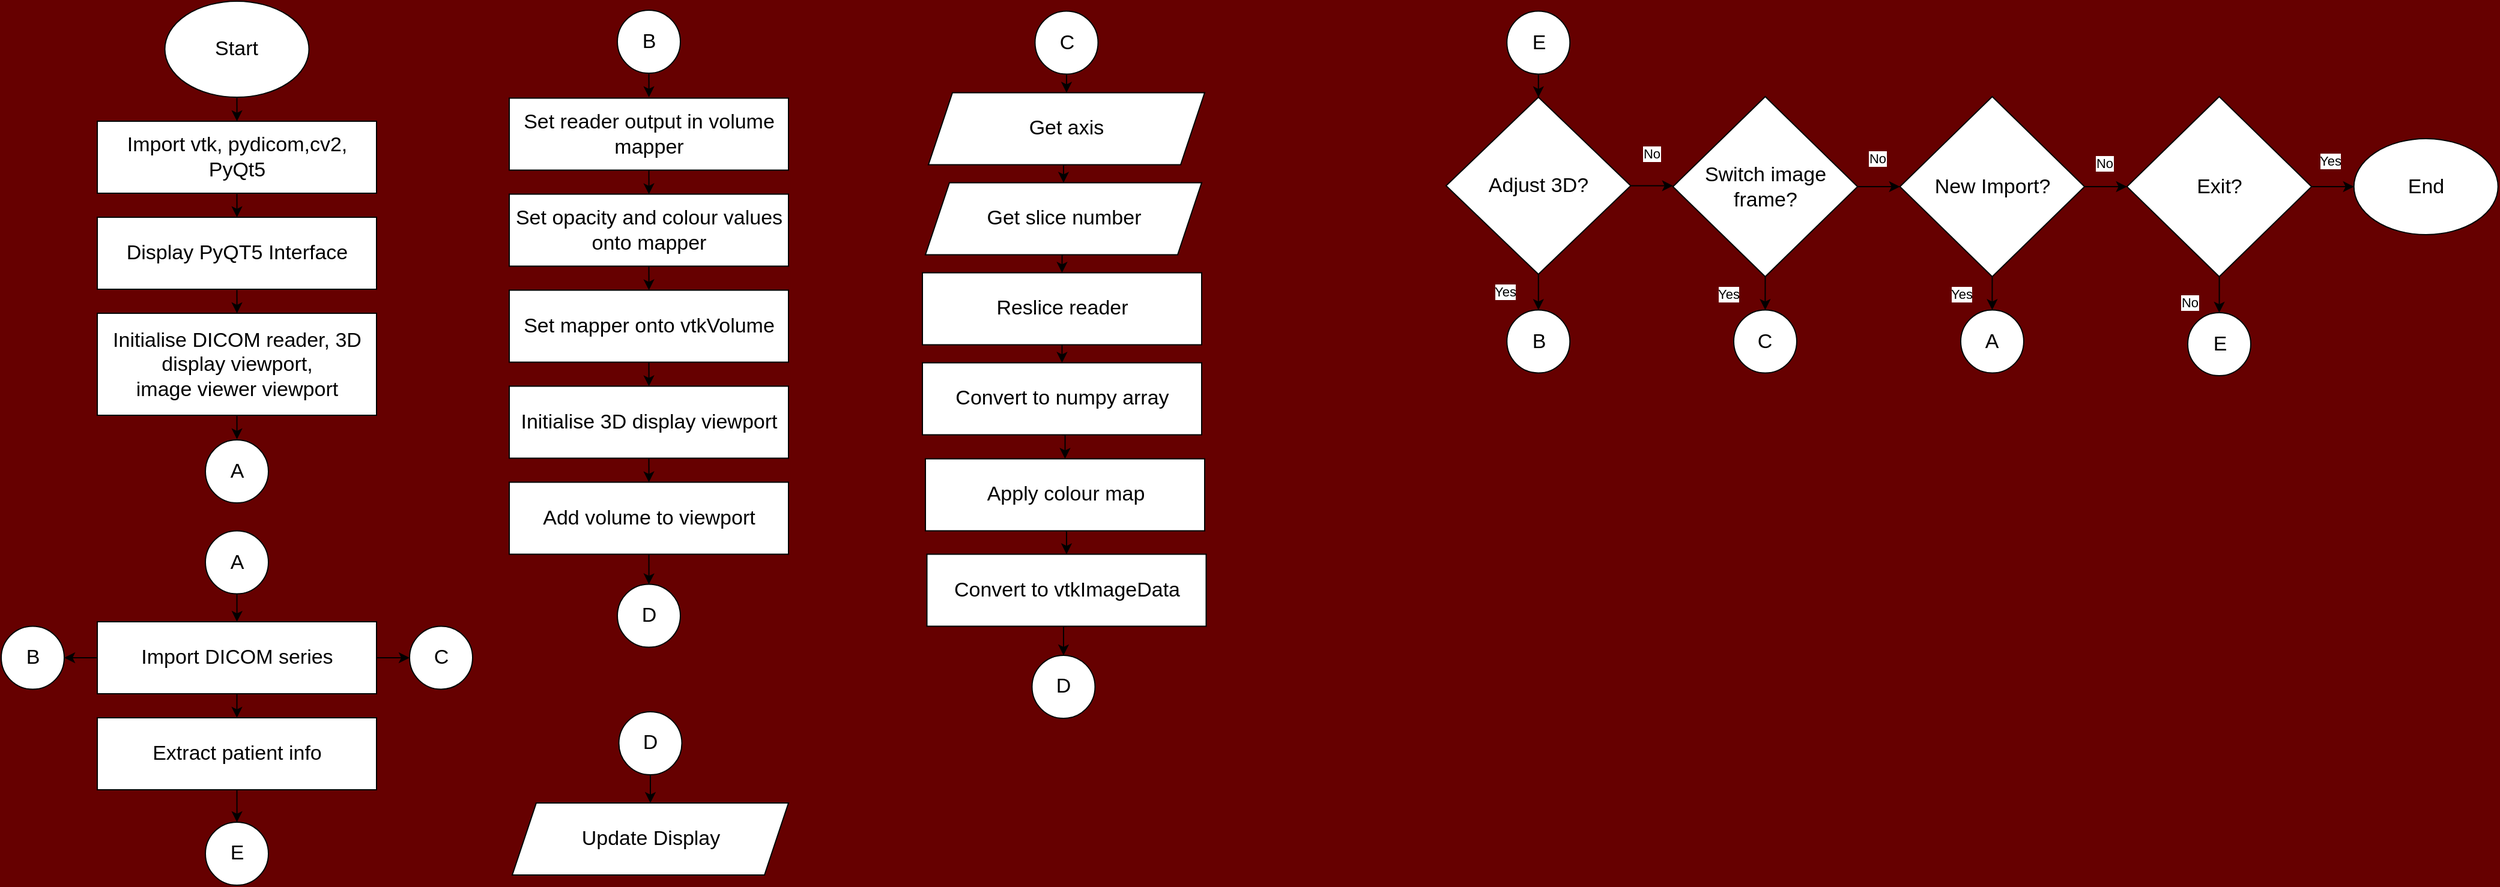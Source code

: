 <mxfile version="19.0.3" type="device"><diagram id="C5RBs43oDa-KdzZeNtuy" name="Page-1"><mxGraphModel dx="3476" dy="1442" grid="0" gridSize="10" guides="1" tooltips="1" connect="1" arrows="1" fold="1" page="1" pageScale="1" pageWidth="1169" pageHeight="827" background="#660000" math="0" shadow="0"><root><mxCell id="WIyWlLk6GJQsqaUBKTNV-0"/><mxCell id="WIyWlLk6GJQsqaUBKTNV-1" parent="WIyWlLk6GJQsqaUBKTNV-0"/><mxCell id="zeAKm7GZte-izlvvgySD-47" style="edgeStyle=orthogonalEdgeStyle;rounded=0;orthogonalLoop=1;jettySize=auto;html=1;exitX=0.5;exitY=1;exitDx=0;exitDy=0;" edge="1" parent="WIyWlLk6GJQsqaUBKTNV-1" source="zeAKm7GZte-izlvvgySD-1" target="zeAKm7GZte-izlvvgySD-6"><mxGeometry relative="1" as="geometry"/></mxCell><mxCell id="zeAKm7GZte-izlvvgySD-1" value="&lt;font style=&quot;font-size: 17px;&quot;&gt;Start&lt;/font&gt;" style="ellipse;whiteSpace=wrap;html=1;" vertex="1" parent="WIyWlLk6GJQsqaUBKTNV-1"><mxGeometry x="-1004.75" y="28" width="120" height="80" as="geometry"/></mxCell><mxCell id="zeAKm7GZte-izlvvgySD-49" style="edgeStyle=orthogonalEdgeStyle;rounded=0;orthogonalLoop=1;jettySize=auto;html=1;exitX=0.5;exitY=1;exitDx=0;exitDy=0;" edge="1" parent="WIyWlLk6GJQsqaUBKTNV-1" source="zeAKm7GZte-izlvvgySD-2" target="zeAKm7GZte-izlvvgySD-5"><mxGeometry relative="1" as="geometry"/></mxCell><mxCell id="zeAKm7GZte-izlvvgySD-2" value="Display PyQT5 Interface" style="rounded=0;whiteSpace=wrap;html=1;fontSize=17;" vertex="1" parent="WIyWlLk6GJQsqaUBKTNV-1"><mxGeometry x="-1061" y="208" width="232.5" height="60" as="geometry"/></mxCell><mxCell id="zeAKm7GZte-izlvvgySD-53" style="edgeStyle=orthogonalEdgeStyle;rounded=0;orthogonalLoop=1;jettySize=auto;html=1;exitX=0.5;exitY=1;exitDx=0;exitDy=0;entryX=0.5;entryY=0;entryDx=0;entryDy=0;" edge="1" parent="WIyWlLk6GJQsqaUBKTNV-1" source="zeAKm7GZte-izlvvgySD-3" target="zeAKm7GZte-izlvvgySD-4"><mxGeometry relative="1" as="geometry"/></mxCell><mxCell id="zeAKm7GZte-izlvvgySD-55" style="edgeStyle=orthogonalEdgeStyle;rounded=0;orthogonalLoop=1;jettySize=auto;html=1;exitX=1;exitY=0.5;exitDx=0;exitDy=0;entryX=0;entryY=0.5;entryDx=0;entryDy=0;" edge="1" parent="WIyWlLk6GJQsqaUBKTNV-1" source="zeAKm7GZte-izlvvgySD-3" target="zeAKm7GZte-izlvvgySD-19"><mxGeometry relative="1" as="geometry"/></mxCell><mxCell id="zeAKm7GZte-izlvvgySD-56" style="edgeStyle=orthogonalEdgeStyle;rounded=0;orthogonalLoop=1;jettySize=auto;html=1;exitX=0;exitY=0.5;exitDx=0;exitDy=0;entryX=1;entryY=0.5;entryDx=0;entryDy=0;" edge="1" parent="WIyWlLk6GJQsqaUBKTNV-1" source="zeAKm7GZte-izlvvgySD-3" target="zeAKm7GZte-izlvvgySD-16"><mxGeometry relative="1" as="geometry"/></mxCell><mxCell id="zeAKm7GZte-izlvvgySD-3" value="Import DICOM series&lt;span style=&quot;color: rgba(0, 0, 0, 0); font-family: monospace; font-size: 0px; text-align: start;&quot;&gt;%3CmxGraphModel%3E%3Croot%3E%3CmxCell%20id%3D%220%22%2F%3E%3CmxCell%20id%3D%221%22%20parent%3D%220%22%2F%3E%3CmxCell%20id%3D%222%22%20value%3D%22Display%20PyQT5%20Interface%22%20style%3D%22rounded%3D0%3BwhiteSpace%3Dwrap%3Bhtml%3D1%3BfontSize%3D17%3B%22%20vertex%3D%221%22%20parent%3D%221%22%3E%3CmxGeometry%20x%3D%22468%22%20y%3D%22970%22%20width%3D%22232.5%22%20height%3D%2260%22%20as%3D%22geometry%22%2F%3E%3C%2FmxCell%3E%3C%2Froot%3E%3C%2FmxGraphModel%3E&lt;/span&gt;" style="rounded=0;whiteSpace=wrap;html=1;fontSize=17;" vertex="1" parent="WIyWlLk6GJQsqaUBKTNV-1"><mxGeometry x="-1061" y="545" width="232.5" height="60" as="geometry"/></mxCell><mxCell id="zeAKm7GZte-izlvvgySD-54" style="edgeStyle=orthogonalEdgeStyle;rounded=0;orthogonalLoop=1;jettySize=auto;html=1;exitX=0.5;exitY=1;exitDx=0;exitDy=0;" edge="1" parent="WIyWlLk6GJQsqaUBKTNV-1" source="zeAKm7GZte-izlvvgySD-4" target="zeAKm7GZte-izlvvgySD-41"><mxGeometry relative="1" as="geometry"/></mxCell><mxCell id="zeAKm7GZte-izlvvgySD-4" value="Extract patient info" style="rounded=0;whiteSpace=wrap;html=1;fontSize=17;" vertex="1" parent="WIyWlLk6GJQsqaUBKTNV-1"><mxGeometry x="-1061" y="625" width="232.5" height="60" as="geometry"/></mxCell><mxCell id="zeAKm7GZte-izlvvgySD-50" style="edgeStyle=orthogonalEdgeStyle;rounded=0;orthogonalLoop=1;jettySize=auto;html=1;exitX=0.5;exitY=1;exitDx=0;exitDy=0;" edge="1" parent="WIyWlLk6GJQsqaUBKTNV-1" source="zeAKm7GZte-izlvvgySD-5" target="zeAKm7GZte-izlvvgySD-38"><mxGeometry relative="1" as="geometry"/></mxCell><mxCell id="zeAKm7GZte-izlvvgySD-5" value="Initialise DICOM reader, 3D display viewport, &lt;br&gt;image viewer viewport" style="rounded=0;whiteSpace=wrap;html=1;fontSize=17;" vertex="1" parent="WIyWlLk6GJQsqaUBKTNV-1"><mxGeometry x="-1061" y="288" width="232.5" height="85" as="geometry"/></mxCell><mxCell id="zeAKm7GZte-izlvvgySD-48" style="edgeStyle=orthogonalEdgeStyle;rounded=0;orthogonalLoop=1;jettySize=auto;html=1;exitX=0.5;exitY=1;exitDx=0;exitDy=0;" edge="1" parent="WIyWlLk6GJQsqaUBKTNV-1" source="zeAKm7GZte-izlvvgySD-6" target="zeAKm7GZte-izlvvgySD-2"><mxGeometry relative="1" as="geometry"/></mxCell><mxCell id="zeAKm7GZte-izlvvgySD-6" value="Import vtk, pydicom,cv2, PyQt5" style="rounded=0;whiteSpace=wrap;html=1;fontSize=17;" vertex="1" parent="WIyWlLk6GJQsqaUBKTNV-1"><mxGeometry x="-1061" y="128" width="232.5" height="60" as="geometry"/></mxCell><mxCell id="zeAKm7GZte-izlvvgySD-58" style="edgeStyle=orthogonalEdgeStyle;rounded=0;orthogonalLoop=1;jettySize=auto;html=1;exitX=0.5;exitY=1;exitDx=0;exitDy=0;" edge="1" parent="WIyWlLk6GJQsqaUBKTNV-1" source="zeAKm7GZte-izlvvgySD-8" target="zeAKm7GZte-izlvvgySD-9"><mxGeometry relative="1" as="geometry"/></mxCell><mxCell id="zeAKm7GZte-izlvvgySD-8" value="Set reader output in volume mapper" style="rounded=0;whiteSpace=wrap;html=1;fontSize=17;" vertex="1" parent="WIyWlLk6GJQsqaUBKTNV-1"><mxGeometry x="-718" y="108.75" width="232.5" height="60" as="geometry"/></mxCell><mxCell id="zeAKm7GZte-izlvvgySD-59" style="edgeStyle=orthogonalEdgeStyle;rounded=0;orthogonalLoop=1;jettySize=auto;html=1;exitX=0.5;exitY=1;exitDx=0;exitDy=0;" edge="1" parent="WIyWlLk6GJQsqaUBKTNV-1" source="zeAKm7GZte-izlvvgySD-9" target="zeAKm7GZte-izlvvgySD-10"><mxGeometry relative="1" as="geometry"/></mxCell><mxCell id="zeAKm7GZte-izlvvgySD-9" value="Set opacity and colour values onto mapper" style="rounded=0;whiteSpace=wrap;html=1;fontSize=17;" vertex="1" parent="WIyWlLk6GJQsqaUBKTNV-1"><mxGeometry x="-718" y="188.75" width="232.5" height="60" as="geometry"/></mxCell><mxCell id="zeAKm7GZte-izlvvgySD-60" style="edgeStyle=orthogonalEdgeStyle;rounded=0;orthogonalLoop=1;jettySize=auto;html=1;exitX=0.5;exitY=1;exitDx=0;exitDy=0;" edge="1" parent="WIyWlLk6GJQsqaUBKTNV-1" source="zeAKm7GZte-izlvvgySD-10" target="zeAKm7GZte-izlvvgySD-11"><mxGeometry relative="1" as="geometry"/></mxCell><mxCell id="zeAKm7GZte-izlvvgySD-10" value="Set mapper onto vtkVolume" style="rounded=0;whiteSpace=wrap;html=1;fontSize=17;" vertex="1" parent="WIyWlLk6GJQsqaUBKTNV-1"><mxGeometry x="-718" y="268.75" width="232.5" height="60" as="geometry"/></mxCell><mxCell id="zeAKm7GZte-izlvvgySD-61" style="edgeStyle=orthogonalEdgeStyle;rounded=0;orthogonalLoop=1;jettySize=auto;html=1;exitX=0.5;exitY=1;exitDx=0;exitDy=0;" edge="1" parent="WIyWlLk6GJQsqaUBKTNV-1" source="zeAKm7GZte-izlvvgySD-11" target="zeAKm7GZte-izlvvgySD-12"><mxGeometry relative="1" as="geometry"/></mxCell><mxCell id="zeAKm7GZte-izlvvgySD-11" value="Initialise 3D display viewport" style="rounded=0;whiteSpace=wrap;html=1;fontSize=17;" vertex="1" parent="WIyWlLk6GJQsqaUBKTNV-1"><mxGeometry x="-718" y="348.75" width="232.5" height="60" as="geometry"/></mxCell><mxCell id="zeAKm7GZte-izlvvgySD-62" style="edgeStyle=orthogonalEdgeStyle;rounded=0;orthogonalLoop=1;jettySize=auto;html=1;exitX=0.5;exitY=1;exitDx=0;exitDy=0;" edge="1" parent="WIyWlLk6GJQsqaUBKTNV-1" source="zeAKm7GZte-izlvvgySD-12" target="zeAKm7GZte-izlvvgySD-30"><mxGeometry relative="1" as="geometry"/></mxCell><mxCell id="zeAKm7GZte-izlvvgySD-12" value="Add volume to viewport" style="rounded=0;whiteSpace=wrap;html=1;fontSize=17;" vertex="1" parent="WIyWlLk6GJQsqaUBKTNV-1"><mxGeometry x="-718" y="428.75" width="232.5" height="60" as="geometry"/></mxCell><mxCell id="zeAKm7GZte-izlvvgySD-14" value="&lt;span style=&quot;font-size: 17px;&quot;&gt;Update Display&lt;/span&gt;" style="shape=parallelogram;perimeter=parallelogramPerimeter;whiteSpace=wrap;html=1;fixedSize=1;" vertex="1" parent="WIyWlLk6GJQsqaUBKTNV-1"><mxGeometry x="-715.5" y="696" width="230" height="60" as="geometry"/></mxCell><mxCell id="zeAKm7GZte-izlvvgySD-16" value="&lt;span style=&quot;font-size: 17px;&quot;&gt;B&lt;/span&gt;" style="ellipse;whiteSpace=wrap;html=1;aspect=fixed;" vertex="1" parent="WIyWlLk6GJQsqaUBKTNV-1"><mxGeometry x="-1141" y="548.75" width="52.5" height="52.5" as="geometry"/></mxCell><mxCell id="zeAKm7GZte-izlvvgySD-57" style="edgeStyle=orthogonalEdgeStyle;rounded=0;orthogonalLoop=1;jettySize=auto;html=1;exitX=0.5;exitY=1;exitDx=0;exitDy=0;" edge="1" parent="WIyWlLk6GJQsqaUBKTNV-1" source="zeAKm7GZte-izlvvgySD-17" target="zeAKm7GZte-izlvvgySD-8"><mxGeometry relative="1" as="geometry"/></mxCell><mxCell id="zeAKm7GZte-izlvvgySD-17" value="&lt;span style=&quot;font-size: 17px;&quot;&gt;B&lt;/span&gt;" style="ellipse;whiteSpace=wrap;html=1;aspect=fixed;" vertex="1" parent="WIyWlLk6GJQsqaUBKTNV-1"><mxGeometry x="-628" y="35.5" width="52.5" height="52.5" as="geometry"/></mxCell><mxCell id="zeAKm7GZte-izlvvgySD-19" value="&lt;span style=&quot;font-size: 17px;&quot;&gt;C&lt;/span&gt;" style="ellipse;whiteSpace=wrap;html=1;aspect=fixed;" vertex="1" parent="WIyWlLk6GJQsqaUBKTNV-1"><mxGeometry x="-801" y="548.75" width="52.5" height="52.5" as="geometry"/></mxCell><mxCell id="zeAKm7GZte-izlvvgySD-64" style="edgeStyle=orthogonalEdgeStyle;rounded=0;orthogonalLoop=1;jettySize=auto;html=1;exitX=0.5;exitY=1;exitDx=0;exitDy=0;entryX=0.5;entryY=0;entryDx=0;entryDy=0;" edge="1" parent="WIyWlLk6GJQsqaUBKTNV-1" source="zeAKm7GZte-izlvvgySD-20" target="zeAKm7GZte-izlvvgySD-23"><mxGeometry relative="1" as="geometry"/></mxCell><mxCell id="zeAKm7GZte-izlvvgySD-20" value="&lt;span style=&quot;font-size: 17px;&quot;&gt;C&lt;/span&gt;" style="ellipse;whiteSpace=wrap;html=1;aspect=fixed;" vertex="1" parent="WIyWlLk6GJQsqaUBKTNV-1"><mxGeometry x="-280.25" y="36.25" width="52.5" height="52.5" as="geometry"/></mxCell><mxCell id="zeAKm7GZte-izlvvgySD-67" style="edgeStyle=orthogonalEdgeStyle;rounded=0;orthogonalLoop=1;jettySize=auto;html=1;exitX=0.5;exitY=1;exitDx=0;exitDy=0;entryX=0.5;entryY=0;entryDx=0;entryDy=0;" edge="1" parent="WIyWlLk6GJQsqaUBKTNV-1" source="zeAKm7GZte-izlvvgySD-21" target="zeAKm7GZte-izlvvgySD-25"><mxGeometry relative="1" as="geometry"/></mxCell><mxCell id="zeAKm7GZte-izlvvgySD-21" value="Reslice reader" style="rounded=0;whiteSpace=wrap;html=1;fontSize=17;" vertex="1" parent="WIyWlLk6GJQsqaUBKTNV-1"><mxGeometry x="-374" y="254.25" width="232.5" height="60" as="geometry"/></mxCell><mxCell id="zeAKm7GZte-izlvvgySD-65" style="edgeStyle=orthogonalEdgeStyle;rounded=0;orthogonalLoop=1;jettySize=auto;html=1;exitX=0.5;exitY=1;exitDx=0;exitDy=0;entryX=0.5;entryY=0;entryDx=0;entryDy=0;" edge="1" parent="WIyWlLk6GJQsqaUBKTNV-1" source="zeAKm7GZte-izlvvgySD-23" target="zeAKm7GZte-izlvvgySD-24"><mxGeometry relative="1" as="geometry"/></mxCell><mxCell id="zeAKm7GZte-izlvvgySD-23" value="&lt;span style=&quot;font-size: 17px;&quot;&gt;Get axis&lt;/span&gt;" style="shape=parallelogram;perimeter=parallelogramPerimeter;whiteSpace=wrap;html=1;fixedSize=1;" vertex="1" parent="WIyWlLk6GJQsqaUBKTNV-1"><mxGeometry x="-369" y="104.25" width="230" height="60" as="geometry"/></mxCell><mxCell id="zeAKm7GZte-izlvvgySD-66" style="edgeStyle=orthogonalEdgeStyle;rounded=0;orthogonalLoop=1;jettySize=auto;html=1;exitX=0.5;exitY=1;exitDx=0;exitDy=0;entryX=0.5;entryY=0;entryDx=0;entryDy=0;" edge="1" parent="WIyWlLk6GJQsqaUBKTNV-1" source="zeAKm7GZte-izlvvgySD-24" target="zeAKm7GZte-izlvvgySD-21"><mxGeometry relative="1" as="geometry"/></mxCell><mxCell id="zeAKm7GZte-izlvvgySD-24" value="&lt;span style=&quot;font-size: 17px;&quot;&gt;Get slice number&lt;/span&gt;" style="shape=parallelogram;perimeter=parallelogramPerimeter;whiteSpace=wrap;html=1;fixedSize=1;" vertex="1" parent="WIyWlLk6GJQsqaUBKTNV-1"><mxGeometry x="-371.5" y="179.25" width="230" height="60" as="geometry"/></mxCell><mxCell id="zeAKm7GZte-izlvvgySD-68" style="edgeStyle=orthogonalEdgeStyle;rounded=0;orthogonalLoop=1;jettySize=auto;html=1;exitX=0.5;exitY=1;exitDx=0;exitDy=0;entryX=0.5;entryY=0;entryDx=0;entryDy=0;" edge="1" parent="WIyWlLk6GJQsqaUBKTNV-1" source="zeAKm7GZte-izlvvgySD-25" target="zeAKm7GZte-izlvvgySD-26"><mxGeometry relative="1" as="geometry"/></mxCell><mxCell id="zeAKm7GZte-izlvvgySD-25" value="Convert to numpy array" style="rounded=0;whiteSpace=wrap;html=1;fontSize=17;" vertex="1" parent="WIyWlLk6GJQsqaUBKTNV-1"><mxGeometry x="-374" y="329.25" width="232.5" height="60" as="geometry"/></mxCell><mxCell id="zeAKm7GZte-izlvvgySD-69" style="edgeStyle=orthogonalEdgeStyle;rounded=0;orthogonalLoop=1;jettySize=auto;html=1;exitX=0.5;exitY=1;exitDx=0;exitDy=0;entryX=0.5;entryY=0;entryDx=0;entryDy=0;" edge="1" parent="WIyWlLk6GJQsqaUBKTNV-1" source="zeAKm7GZte-izlvvgySD-26" target="zeAKm7GZte-izlvvgySD-28"><mxGeometry relative="1" as="geometry"/></mxCell><mxCell id="zeAKm7GZte-izlvvgySD-26" value="Apply colour map" style="rounded=0;whiteSpace=wrap;html=1;fontSize=17;" vertex="1" parent="WIyWlLk6GJQsqaUBKTNV-1"><mxGeometry x="-371.5" y="409.25" width="232.5" height="60" as="geometry"/></mxCell><mxCell id="zeAKm7GZte-izlvvgySD-70" style="edgeStyle=orthogonalEdgeStyle;rounded=0;orthogonalLoop=1;jettySize=auto;html=1;exitX=0.5;exitY=1;exitDx=0;exitDy=0;entryX=0.5;entryY=0;entryDx=0;entryDy=0;" edge="1" parent="WIyWlLk6GJQsqaUBKTNV-1" source="zeAKm7GZte-izlvvgySD-28" target="zeAKm7GZte-izlvvgySD-31"><mxGeometry relative="1" as="geometry"/></mxCell><mxCell id="zeAKm7GZte-izlvvgySD-28" value="Convert to vtkImageData" style="rounded=0;whiteSpace=wrap;html=1;fontSize=17;" vertex="1" parent="WIyWlLk6GJQsqaUBKTNV-1"><mxGeometry x="-370.25" y="488.75" width="232.5" height="60" as="geometry"/></mxCell><mxCell id="zeAKm7GZte-izlvvgySD-30" value="&lt;span style=&quot;font-size: 17px;&quot;&gt;D&lt;/span&gt;" style="ellipse;whiteSpace=wrap;html=1;aspect=fixed;" vertex="1" parent="WIyWlLk6GJQsqaUBKTNV-1"><mxGeometry x="-628" y="513.75" width="52.5" height="52.5" as="geometry"/></mxCell><mxCell id="zeAKm7GZte-izlvvgySD-31" value="&lt;span style=&quot;font-size: 17px;&quot;&gt;D&lt;/span&gt;" style="ellipse;whiteSpace=wrap;html=1;aspect=fixed;" vertex="1" parent="WIyWlLk6GJQsqaUBKTNV-1"><mxGeometry x="-282.75" y="573" width="52.5" height="52.5" as="geometry"/></mxCell><mxCell id="zeAKm7GZte-izlvvgySD-72" value="Yes" style="edgeStyle=orthogonalEdgeStyle;rounded=0;orthogonalLoop=1;jettySize=auto;html=1;exitX=0.5;exitY=1;exitDx=0;exitDy=0;" edge="1" parent="WIyWlLk6GJQsqaUBKTNV-1" source="zeAKm7GZte-izlvvgySD-32" target="zeAKm7GZte-izlvvgySD-34"><mxGeometry x="-0.228" y="-22" relative="1" as="geometry"><mxPoint x="-6" y="3" as="offset"/></mxGeometry></mxCell><mxCell id="zeAKm7GZte-izlvvgySD-74" value="No" style="edgeStyle=orthogonalEdgeStyle;rounded=0;orthogonalLoop=1;jettySize=auto;html=1;exitX=1;exitY=0.5;exitDx=0;exitDy=0;entryX=0;entryY=0.5;entryDx=0;entryDy=0;" edge="1" parent="WIyWlLk6GJQsqaUBKTNV-1" source="zeAKm7GZte-izlvvgySD-32" target="zeAKm7GZte-izlvvgySD-33"><mxGeometry x="-0.04" y="27" relative="1" as="geometry"><mxPoint as="offset"/></mxGeometry></mxCell><mxCell id="zeAKm7GZte-izlvvgySD-32" value="&lt;span style=&quot;font-size: 17px;&quot;&gt;Adjust 3D?&lt;/span&gt;" style="rhombus;whiteSpace=wrap;html=1;" vertex="1" parent="WIyWlLk6GJQsqaUBKTNV-1"><mxGeometry x="62.01" y="108" width="153.75" height="147.5" as="geometry"/></mxCell><mxCell id="zeAKm7GZte-izlvvgySD-75" value="Yes" style="edgeStyle=orthogonalEdgeStyle;rounded=0;orthogonalLoop=1;jettySize=auto;html=1;exitX=0.5;exitY=1;exitDx=0;exitDy=0;" edge="1" parent="WIyWlLk6GJQsqaUBKTNV-1" source="zeAKm7GZte-izlvvgySD-33" target="zeAKm7GZte-izlvvgySD-35"><mxGeometry x="-0.17" y="-24" relative="1" as="geometry"><mxPoint x="-7" y="3" as="offset"/></mxGeometry></mxCell><mxCell id="zeAKm7GZte-izlvvgySD-76" value="No" style="edgeStyle=orthogonalEdgeStyle;rounded=0;orthogonalLoop=1;jettySize=auto;html=1;exitX=1;exitY=0.5;exitDx=0;exitDy=0;" edge="1" parent="WIyWlLk6GJQsqaUBKTNV-1" source="zeAKm7GZte-izlvvgySD-33" target="zeAKm7GZte-izlvvgySD-36"><mxGeometry x="-0.27" y="24" relative="1" as="geometry"><mxPoint as="offset"/></mxGeometry></mxCell><mxCell id="zeAKm7GZte-izlvvgySD-33" value="&lt;span style=&quot;font-size: 17px;&quot;&gt;Switch image frame?&lt;/span&gt;" style="rhombus;whiteSpace=wrap;html=1;" vertex="1" parent="WIyWlLk6GJQsqaUBKTNV-1"><mxGeometry x="250.87" y="107.5" width="153.75" height="150" as="geometry"/></mxCell><mxCell id="zeAKm7GZte-izlvvgySD-34" value="&lt;span style=&quot;font-size: 17px;&quot;&gt;B&lt;/span&gt;" style="ellipse;whiteSpace=wrap;html=1;aspect=fixed;" vertex="1" parent="WIyWlLk6GJQsqaUBKTNV-1"><mxGeometry x="112.63" y="285.25" width="52.5" height="52.5" as="geometry"/></mxCell><mxCell id="zeAKm7GZte-izlvvgySD-35" value="&lt;span style=&quot;font-size: 17px;&quot;&gt;C&lt;/span&gt;" style="ellipse;whiteSpace=wrap;html=1;aspect=fixed;" vertex="1" parent="WIyWlLk6GJQsqaUBKTNV-1"><mxGeometry x="301.49" y="285.25" width="52.5" height="52.5" as="geometry"/></mxCell><mxCell id="zeAKm7GZte-izlvvgySD-77" value="Yes" style="edgeStyle=orthogonalEdgeStyle;rounded=0;orthogonalLoop=1;jettySize=auto;html=1;exitX=0.5;exitY=1;exitDx=0;exitDy=0;" edge="1" parent="WIyWlLk6GJQsqaUBKTNV-1" source="zeAKm7GZte-izlvvgySD-36" target="zeAKm7GZte-izlvvgySD-37"><mxGeometry x="-0.168" y="-20" relative="1" as="geometry"><mxPoint x="-6" y="3" as="offset"/></mxGeometry></mxCell><mxCell id="zeAKm7GZte-izlvvgySD-78" value="No" style="edgeStyle=orthogonalEdgeStyle;rounded=0;orthogonalLoop=1;jettySize=auto;html=1;" edge="1" parent="WIyWlLk6GJQsqaUBKTNV-1" source="zeAKm7GZte-izlvvgySD-36" target="zeAKm7GZte-izlvvgySD-43"><mxGeometry x="0.06" y="-20" relative="1" as="geometry"><mxPoint as="offset"/></mxGeometry></mxCell><mxCell id="zeAKm7GZte-izlvvgySD-36" value="&lt;span style=&quot;font-size: 17px;&quot;&gt;New Import?&lt;/span&gt;" style="rhombus;whiteSpace=wrap;html=1;" vertex="1" parent="WIyWlLk6GJQsqaUBKTNV-1"><mxGeometry x="439.87" y="107.5" width="153.75" height="150" as="geometry"/></mxCell><mxCell id="zeAKm7GZte-izlvvgySD-37" value="&lt;span style=&quot;font-size: 17px;&quot;&gt;A&lt;/span&gt;" style="ellipse;whiteSpace=wrap;html=1;aspect=fixed;" vertex="1" parent="WIyWlLk6GJQsqaUBKTNV-1"><mxGeometry x="490.49" y="285.25" width="52.5" height="52.5" as="geometry"/></mxCell><mxCell id="zeAKm7GZte-izlvvgySD-38" value="&lt;span style=&quot;font-size: 17px;&quot;&gt;A&lt;/span&gt;" style="ellipse;whiteSpace=wrap;html=1;aspect=fixed;" vertex="1" parent="WIyWlLk6GJQsqaUBKTNV-1"><mxGeometry x="-971" y="393.5" width="52.5" height="52.5" as="geometry"/></mxCell><mxCell id="zeAKm7GZte-izlvvgySD-52" style="edgeStyle=orthogonalEdgeStyle;rounded=0;orthogonalLoop=1;jettySize=auto;html=1;exitX=0.5;exitY=1;exitDx=0;exitDy=0;" edge="1" parent="WIyWlLk6GJQsqaUBKTNV-1" source="zeAKm7GZte-izlvvgySD-39" target="zeAKm7GZte-izlvvgySD-3"><mxGeometry relative="1" as="geometry"/></mxCell><mxCell id="zeAKm7GZte-izlvvgySD-39" value="&lt;span style=&quot;font-size: 17px;&quot;&gt;A&lt;/span&gt;" style="ellipse;whiteSpace=wrap;html=1;aspect=fixed;" vertex="1" parent="WIyWlLk6GJQsqaUBKTNV-1"><mxGeometry x="-971" y="469.25" width="52.5" height="52.5" as="geometry"/></mxCell><mxCell id="zeAKm7GZte-izlvvgySD-40" value="&lt;span style=&quot;font-size: 17px;&quot;&gt;E&lt;/span&gt;" style="ellipse;whiteSpace=wrap;html=1;aspect=fixed;" vertex="1" parent="WIyWlLk6GJQsqaUBKTNV-1"><mxGeometry x="679.5" y="287.5" width="52.5" height="52.5" as="geometry"/></mxCell><mxCell id="zeAKm7GZte-izlvvgySD-41" value="&lt;span style=&quot;font-size: 17px;&quot;&gt;E&lt;/span&gt;" style="ellipse;whiteSpace=wrap;html=1;aspect=fixed;" vertex="1" parent="WIyWlLk6GJQsqaUBKTNV-1"><mxGeometry x="-971" y="712" width="52.5" height="52.5" as="geometry"/></mxCell><mxCell id="zeAKm7GZte-izlvvgySD-73" style="edgeStyle=orthogonalEdgeStyle;rounded=0;orthogonalLoop=1;jettySize=auto;html=1;exitX=0.5;exitY=1;exitDx=0;exitDy=0;" edge="1" parent="WIyWlLk6GJQsqaUBKTNV-1" source="zeAKm7GZte-izlvvgySD-42" target="zeAKm7GZte-izlvvgySD-32"><mxGeometry relative="1" as="geometry"/></mxCell><mxCell id="zeAKm7GZte-izlvvgySD-42" value="&lt;span style=&quot;font-size: 17px;&quot;&gt;E&lt;/span&gt;" style="ellipse;whiteSpace=wrap;html=1;aspect=fixed;" vertex="1" parent="WIyWlLk6GJQsqaUBKTNV-1"><mxGeometry x="112.63" y="36.25" width="52.5" height="52.5" as="geometry"/></mxCell><mxCell id="zeAKm7GZte-izlvvgySD-79" value="No" style="edgeStyle=orthogonalEdgeStyle;rounded=0;orthogonalLoop=1;jettySize=auto;html=1;entryX=0.5;entryY=0;entryDx=0;entryDy=0;" edge="1" parent="WIyWlLk6GJQsqaUBKTNV-1" source="zeAKm7GZte-izlvvgySD-43" target="zeAKm7GZte-izlvvgySD-40"><mxGeometry x="0.464" y="-25" relative="1" as="geometry"><mxPoint as="offset"/></mxGeometry></mxCell><mxCell id="zeAKm7GZte-izlvvgySD-80" value="Yes" style="edgeStyle=orthogonalEdgeStyle;rounded=0;orthogonalLoop=1;jettySize=auto;html=1;exitX=1;exitY=0.5;exitDx=0;exitDy=0;" edge="1" parent="WIyWlLk6GJQsqaUBKTNV-1" source="zeAKm7GZte-izlvvgySD-43" target="zeAKm7GZte-izlvvgySD-44"><mxGeometry x="-0.319" y="22" relative="1" as="geometry"><mxPoint as="offset"/></mxGeometry></mxCell><mxCell id="zeAKm7GZte-izlvvgySD-43" value="&lt;span style=&quot;font-size: 17px;&quot;&gt;Exit?&lt;/span&gt;" style="rhombus;whiteSpace=wrap;html=1;" vertex="1" parent="WIyWlLk6GJQsqaUBKTNV-1"><mxGeometry x="628.87" y="107.5" width="153.75" height="150" as="geometry"/></mxCell><mxCell id="zeAKm7GZte-izlvvgySD-44" value="&lt;font style=&quot;font-size: 17px;&quot;&gt;End&lt;/font&gt;" style="ellipse;whiteSpace=wrap;html=1;" vertex="1" parent="WIyWlLk6GJQsqaUBKTNV-1"><mxGeometry x="817.87" y="142.5" width="120" height="80" as="geometry"/></mxCell><mxCell id="zeAKm7GZte-izlvvgySD-63" style="edgeStyle=orthogonalEdgeStyle;rounded=0;orthogonalLoop=1;jettySize=auto;html=1;exitX=0.5;exitY=1;exitDx=0;exitDy=0;" edge="1" parent="WIyWlLk6GJQsqaUBKTNV-1" source="zeAKm7GZte-izlvvgySD-45" target="zeAKm7GZte-izlvvgySD-14"><mxGeometry relative="1" as="geometry"/></mxCell><mxCell id="zeAKm7GZte-izlvvgySD-45" value="&lt;span style=&quot;font-size: 17px;&quot;&gt;D&lt;/span&gt;" style="ellipse;whiteSpace=wrap;html=1;aspect=fixed;" vertex="1" parent="WIyWlLk6GJQsqaUBKTNV-1"><mxGeometry x="-626.75" y="620" width="52.5" height="52.5" as="geometry"/></mxCell></root></mxGraphModel></diagram></mxfile>